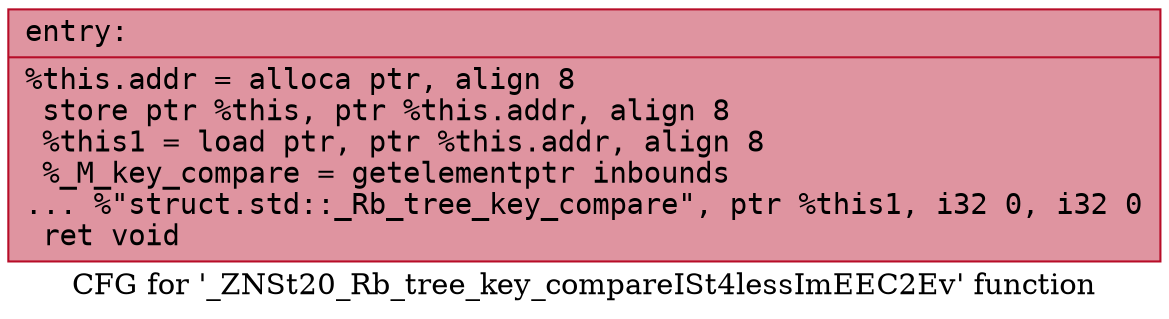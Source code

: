 digraph "CFG for '_ZNSt20_Rb_tree_key_compareISt4lessImEEC2Ev' function" {
	label="CFG for '_ZNSt20_Rb_tree_key_compareISt4lessImEEC2Ev' function";

	Node0x563465730db0 [shape=record,color="#b70d28ff", style=filled, fillcolor="#b70d2870" fontname="Courier",label="{entry:\l|  %this.addr = alloca ptr, align 8\l  store ptr %this, ptr %this.addr, align 8\l  %this1 = load ptr, ptr %this.addr, align 8\l  %_M_key_compare = getelementptr inbounds\l... %\"struct.std::_Rb_tree_key_compare\", ptr %this1, i32 0, i32 0\l  ret void\l}"];
}
